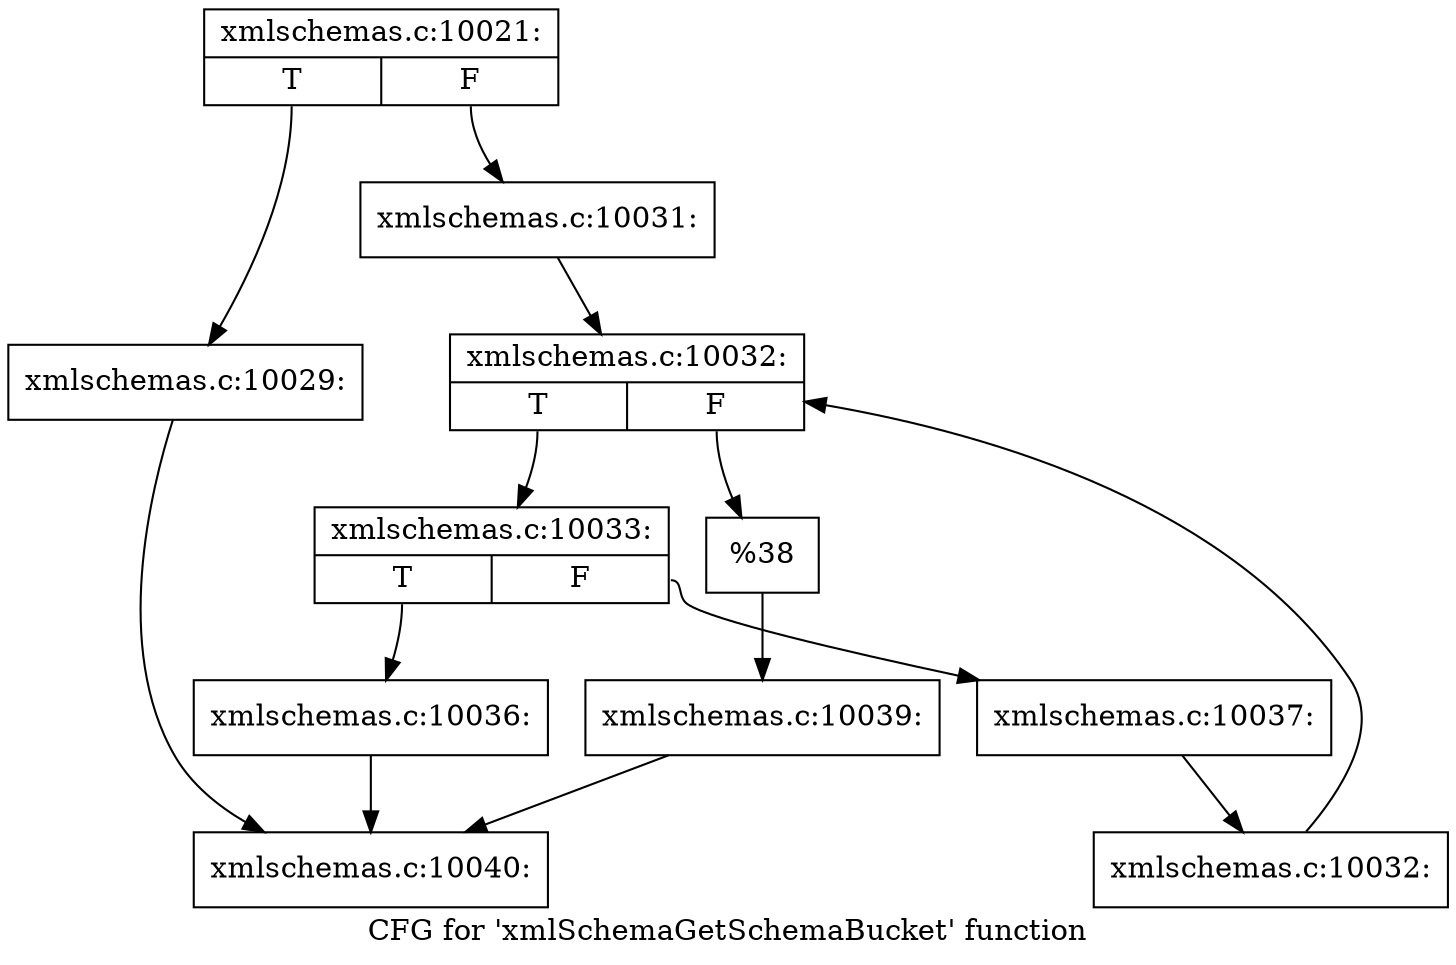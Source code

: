 digraph "CFG for 'xmlSchemaGetSchemaBucket' function" {
	label="CFG for 'xmlSchemaGetSchemaBucket' function";

	Node0x4c02340 [shape=record,label="{xmlschemas.c:10021:|{<s0>T|<s1>F}}"];
	Node0x4c02340:s0 -> Node0x4c2b4b0;
	Node0x4c02340:s1 -> Node0x4c2b550;
	Node0x4c2b4b0 [shape=record,label="{xmlschemas.c:10029:}"];
	Node0x4c2b4b0 -> Node0x4c09230;
	Node0x4c2b550 [shape=record,label="{xmlschemas.c:10031:}"];
	Node0x4c2b550 -> Node0x4c2bf20;
	Node0x4c2bf20 [shape=record,label="{xmlschemas.c:10032:|{<s0>T|<s1>F}}"];
	Node0x4c2bf20:s0 -> Node0x4c2c200;
	Node0x4c2bf20:s1 -> Node0x4c2bd80;
	Node0x4c2c200 [shape=record,label="{xmlschemas.c:10033:|{<s0>T|<s1>F}}"];
	Node0x4c2c200:s0 -> Node0x4c2cb00;
	Node0x4c2c200:s1 -> Node0x4c2cb50;
	Node0x4c2cb00 [shape=record,label="{xmlschemas.c:10036:}"];
	Node0x4c2cb00 -> Node0x4c09230;
	Node0x4c2cb50 [shape=record,label="{xmlschemas.c:10037:}"];
	Node0x4c2cb50 -> Node0x4c2c170;
	Node0x4c2c170 [shape=record,label="{xmlschemas.c:10032:}"];
	Node0x4c2c170 -> Node0x4c2bf20;
	Node0x4c2bd80 [shape=record,label="{%38}"];
	Node0x4c2bd80 -> Node0x4c2b500;
	Node0x4c2b500 [shape=record,label="{xmlschemas.c:10039:}"];
	Node0x4c2b500 -> Node0x4c09230;
	Node0x4c09230 [shape=record,label="{xmlschemas.c:10040:}"];
}
